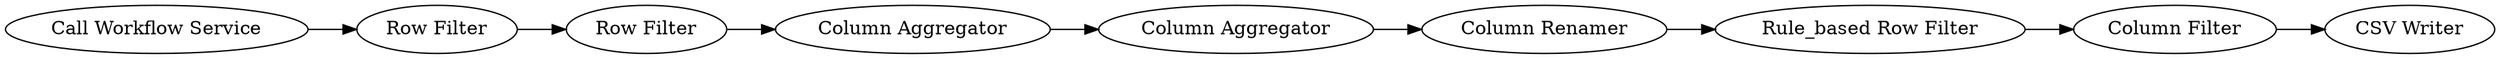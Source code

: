 digraph {
	1 [label="Call Workflow Service"]
	2 [label="Row Filter"]
	3 [label="Row Filter"]
	4 [label="Column Aggregator"]
	5 [label="Column Renamer"]
	6 [label="Column Aggregator"]
	7 [label="Rule_based Row Filter"]
	8 [label="Column Filter"]
	9 [label="CSV Writer"]
	1 -> 2
	2 -> 3
	3 -> 4
	4 -> 6
	5 -> 7
	6 -> 5
	7 -> 8
	8 -> 9
	rankdir=LR
}
